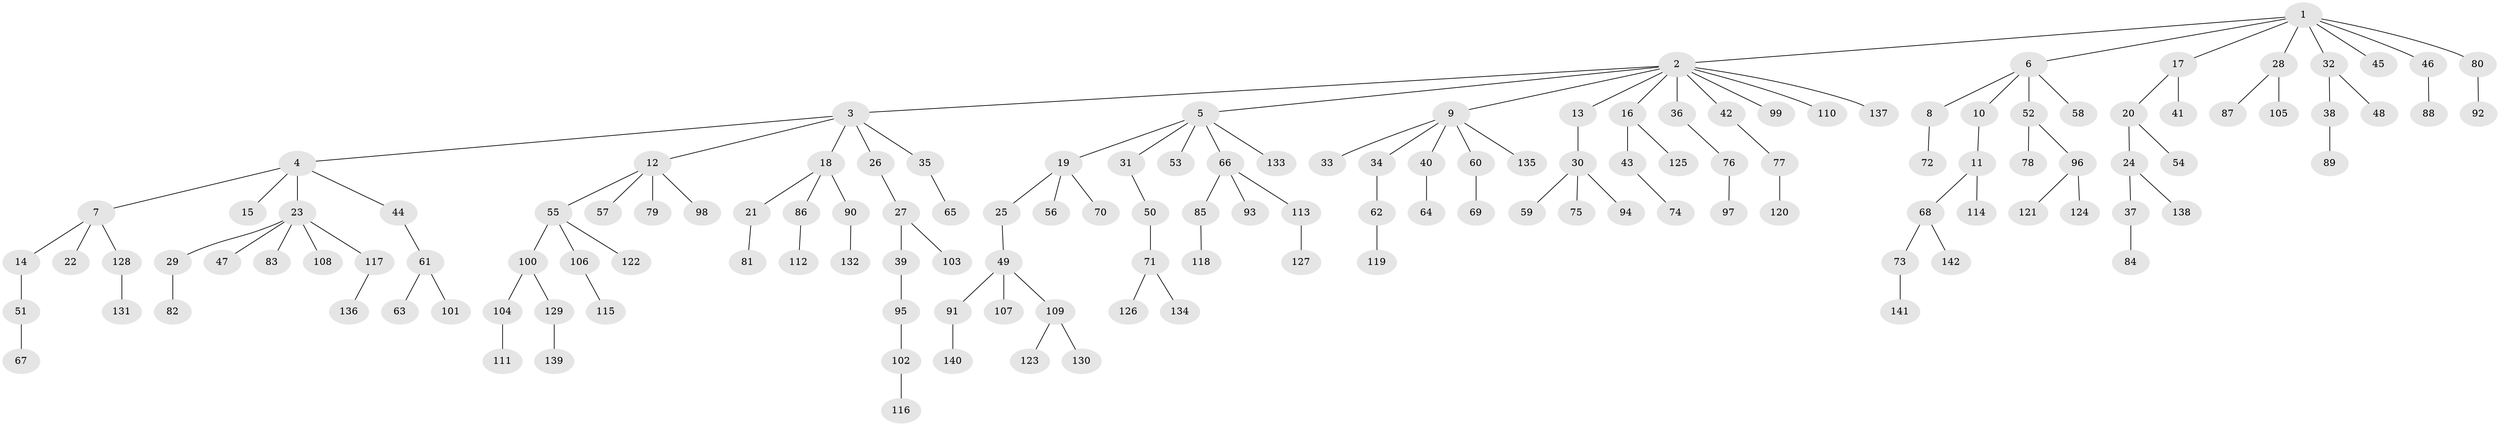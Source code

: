 // Generated by graph-tools (version 1.1) at 2025/02/03/09/25 03:02:23]
// undirected, 142 vertices, 141 edges
graph export_dot {
graph [start="1"]
  node [color=gray90,style=filled];
  1;
  2;
  3;
  4;
  5;
  6;
  7;
  8;
  9;
  10;
  11;
  12;
  13;
  14;
  15;
  16;
  17;
  18;
  19;
  20;
  21;
  22;
  23;
  24;
  25;
  26;
  27;
  28;
  29;
  30;
  31;
  32;
  33;
  34;
  35;
  36;
  37;
  38;
  39;
  40;
  41;
  42;
  43;
  44;
  45;
  46;
  47;
  48;
  49;
  50;
  51;
  52;
  53;
  54;
  55;
  56;
  57;
  58;
  59;
  60;
  61;
  62;
  63;
  64;
  65;
  66;
  67;
  68;
  69;
  70;
  71;
  72;
  73;
  74;
  75;
  76;
  77;
  78;
  79;
  80;
  81;
  82;
  83;
  84;
  85;
  86;
  87;
  88;
  89;
  90;
  91;
  92;
  93;
  94;
  95;
  96;
  97;
  98;
  99;
  100;
  101;
  102;
  103;
  104;
  105;
  106;
  107;
  108;
  109;
  110;
  111;
  112;
  113;
  114;
  115;
  116;
  117;
  118;
  119;
  120;
  121;
  122;
  123;
  124;
  125;
  126;
  127;
  128;
  129;
  130;
  131;
  132;
  133;
  134;
  135;
  136;
  137;
  138;
  139;
  140;
  141;
  142;
  1 -- 2;
  1 -- 6;
  1 -- 17;
  1 -- 28;
  1 -- 32;
  1 -- 45;
  1 -- 46;
  1 -- 80;
  2 -- 3;
  2 -- 5;
  2 -- 9;
  2 -- 13;
  2 -- 16;
  2 -- 36;
  2 -- 42;
  2 -- 99;
  2 -- 110;
  2 -- 137;
  3 -- 4;
  3 -- 12;
  3 -- 18;
  3 -- 26;
  3 -- 35;
  4 -- 7;
  4 -- 15;
  4 -- 23;
  4 -- 44;
  5 -- 19;
  5 -- 31;
  5 -- 53;
  5 -- 66;
  5 -- 133;
  6 -- 8;
  6 -- 10;
  6 -- 52;
  6 -- 58;
  7 -- 14;
  7 -- 22;
  7 -- 128;
  8 -- 72;
  9 -- 33;
  9 -- 34;
  9 -- 40;
  9 -- 60;
  9 -- 135;
  10 -- 11;
  11 -- 68;
  11 -- 114;
  12 -- 55;
  12 -- 57;
  12 -- 79;
  12 -- 98;
  13 -- 30;
  14 -- 51;
  16 -- 43;
  16 -- 125;
  17 -- 20;
  17 -- 41;
  18 -- 21;
  18 -- 86;
  18 -- 90;
  19 -- 25;
  19 -- 56;
  19 -- 70;
  20 -- 24;
  20 -- 54;
  21 -- 81;
  23 -- 29;
  23 -- 47;
  23 -- 83;
  23 -- 108;
  23 -- 117;
  24 -- 37;
  24 -- 138;
  25 -- 49;
  26 -- 27;
  27 -- 39;
  27 -- 103;
  28 -- 87;
  28 -- 105;
  29 -- 82;
  30 -- 59;
  30 -- 75;
  30 -- 94;
  31 -- 50;
  32 -- 38;
  32 -- 48;
  34 -- 62;
  35 -- 65;
  36 -- 76;
  37 -- 84;
  38 -- 89;
  39 -- 95;
  40 -- 64;
  42 -- 77;
  43 -- 74;
  44 -- 61;
  46 -- 88;
  49 -- 91;
  49 -- 107;
  49 -- 109;
  50 -- 71;
  51 -- 67;
  52 -- 78;
  52 -- 96;
  55 -- 100;
  55 -- 106;
  55 -- 122;
  60 -- 69;
  61 -- 63;
  61 -- 101;
  62 -- 119;
  66 -- 85;
  66 -- 93;
  66 -- 113;
  68 -- 73;
  68 -- 142;
  71 -- 126;
  71 -- 134;
  73 -- 141;
  76 -- 97;
  77 -- 120;
  80 -- 92;
  85 -- 118;
  86 -- 112;
  90 -- 132;
  91 -- 140;
  95 -- 102;
  96 -- 121;
  96 -- 124;
  100 -- 104;
  100 -- 129;
  102 -- 116;
  104 -- 111;
  106 -- 115;
  109 -- 123;
  109 -- 130;
  113 -- 127;
  117 -- 136;
  128 -- 131;
  129 -- 139;
}
